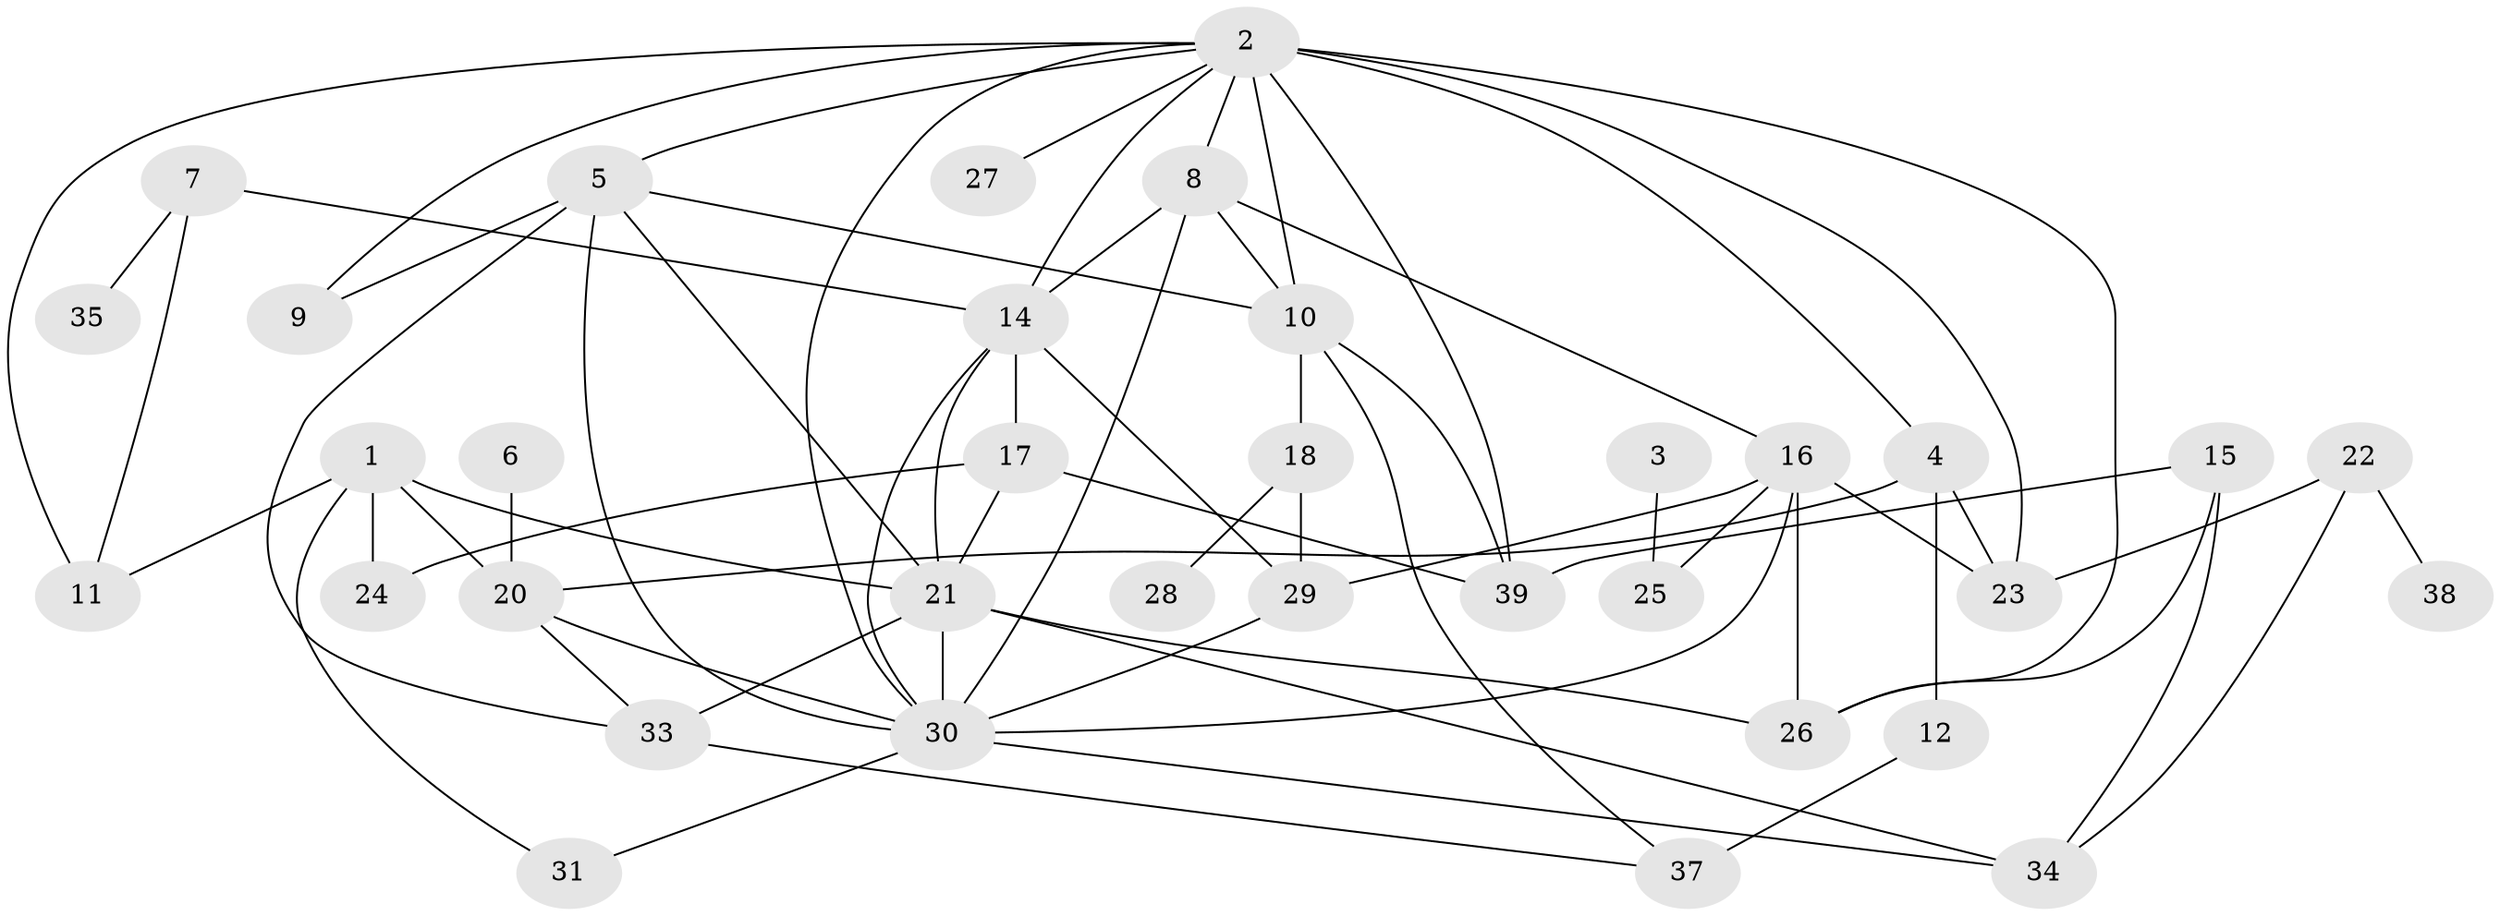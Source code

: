 // original degree distribution, {4: 0.19230769230769232, 5: 0.14102564102564102, 1: 0.14102564102564102, 2: 0.24358974358974358, 6: 0.05128205128205128, 3: 0.1794871794871795, 0: 0.05128205128205128}
// Generated by graph-tools (version 1.1) at 2025/33/03/09/25 02:33:56]
// undirected, 35 vertices, 68 edges
graph export_dot {
graph [start="1"]
  node [color=gray90,style=filled];
  1;
  2;
  3;
  4;
  5;
  6;
  7;
  8;
  9;
  10;
  11;
  12;
  14;
  15;
  16;
  17;
  18;
  20;
  21;
  22;
  23;
  24;
  25;
  26;
  27;
  28;
  29;
  30;
  31;
  33;
  34;
  35;
  37;
  38;
  39;
  1 -- 11 [weight=1.0];
  1 -- 20 [weight=1.0];
  1 -- 21 [weight=1.0];
  1 -- 24 [weight=1.0];
  1 -- 31 [weight=1.0];
  2 -- 4 [weight=1.0];
  2 -- 5 [weight=2.0];
  2 -- 8 [weight=1.0];
  2 -- 9 [weight=1.0];
  2 -- 10 [weight=2.0];
  2 -- 11 [weight=1.0];
  2 -- 14 [weight=1.0];
  2 -- 23 [weight=1.0];
  2 -- 26 [weight=2.0];
  2 -- 27 [weight=1.0];
  2 -- 30 [weight=1.0];
  2 -- 39 [weight=2.0];
  3 -- 25 [weight=1.0];
  4 -- 12 [weight=1.0];
  4 -- 20 [weight=1.0];
  4 -- 23 [weight=1.0];
  5 -- 9 [weight=1.0];
  5 -- 10 [weight=1.0];
  5 -- 21 [weight=1.0];
  5 -- 30 [weight=1.0];
  5 -- 33 [weight=1.0];
  6 -- 20 [weight=1.0];
  7 -- 11 [weight=1.0];
  7 -- 14 [weight=1.0];
  7 -- 35 [weight=1.0];
  8 -- 10 [weight=1.0];
  8 -- 14 [weight=1.0];
  8 -- 16 [weight=1.0];
  8 -- 30 [weight=1.0];
  10 -- 18 [weight=1.0];
  10 -- 37 [weight=1.0];
  10 -- 39 [weight=1.0];
  12 -- 37 [weight=2.0];
  14 -- 17 [weight=1.0];
  14 -- 21 [weight=1.0];
  14 -- 29 [weight=1.0];
  14 -- 30 [weight=1.0];
  15 -- 26 [weight=1.0];
  15 -- 34 [weight=1.0];
  15 -- 39 [weight=1.0];
  16 -- 23 [weight=1.0];
  16 -- 25 [weight=1.0];
  16 -- 26 [weight=1.0];
  16 -- 29 [weight=1.0];
  16 -- 30 [weight=1.0];
  17 -- 21 [weight=1.0];
  17 -- 24 [weight=1.0];
  17 -- 39 [weight=1.0];
  18 -- 28 [weight=1.0];
  18 -- 29 [weight=1.0];
  20 -- 30 [weight=1.0];
  20 -- 33 [weight=1.0];
  21 -- 26 [weight=1.0];
  21 -- 30 [weight=2.0];
  21 -- 33 [weight=1.0];
  21 -- 34 [weight=1.0];
  22 -- 23 [weight=1.0];
  22 -- 34 [weight=1.0];
  22 -- 38 [weight=1.0];
  29 -- 30 [weight=1.0];
  30 -- 31 [weight=1.0];
  30 -- 34 [weight=1.0];
  33 -- 37 [weight=1.0];
}
